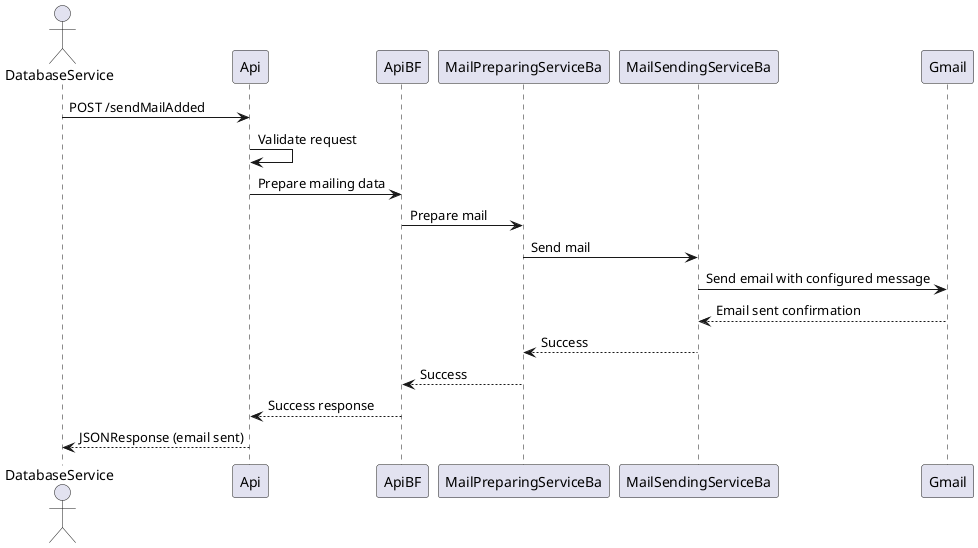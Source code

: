 @startuml

actor "DatabaseService" as Database
participant "Api" as API
participant "ApiBF" as ApiBF
participant "MailPreparingServiceBa" as MailPreparingService
participant "MailSendingServiceBa" as MailSendingService
participant "Gmail" as Gmail

Database -> API: POST /sendMailAdded
API -> API: Validate request
API -> ApiBF: Prepare mailing data
ApiBF -> MailPreparingService: Prepare mail
MailPreparingService -> MailSendingService: Send mail
MailSendingService -> Gmail: Send email with configured message
Gmail --> MailSendingService: Email sent confirmation
MailSendingService --> MailPreparingService: Success
MailPreparingService --> ApiBF: Success
ApiBF --> API: Success response
API --> Database: JSONResponse (email sent)

@enduml